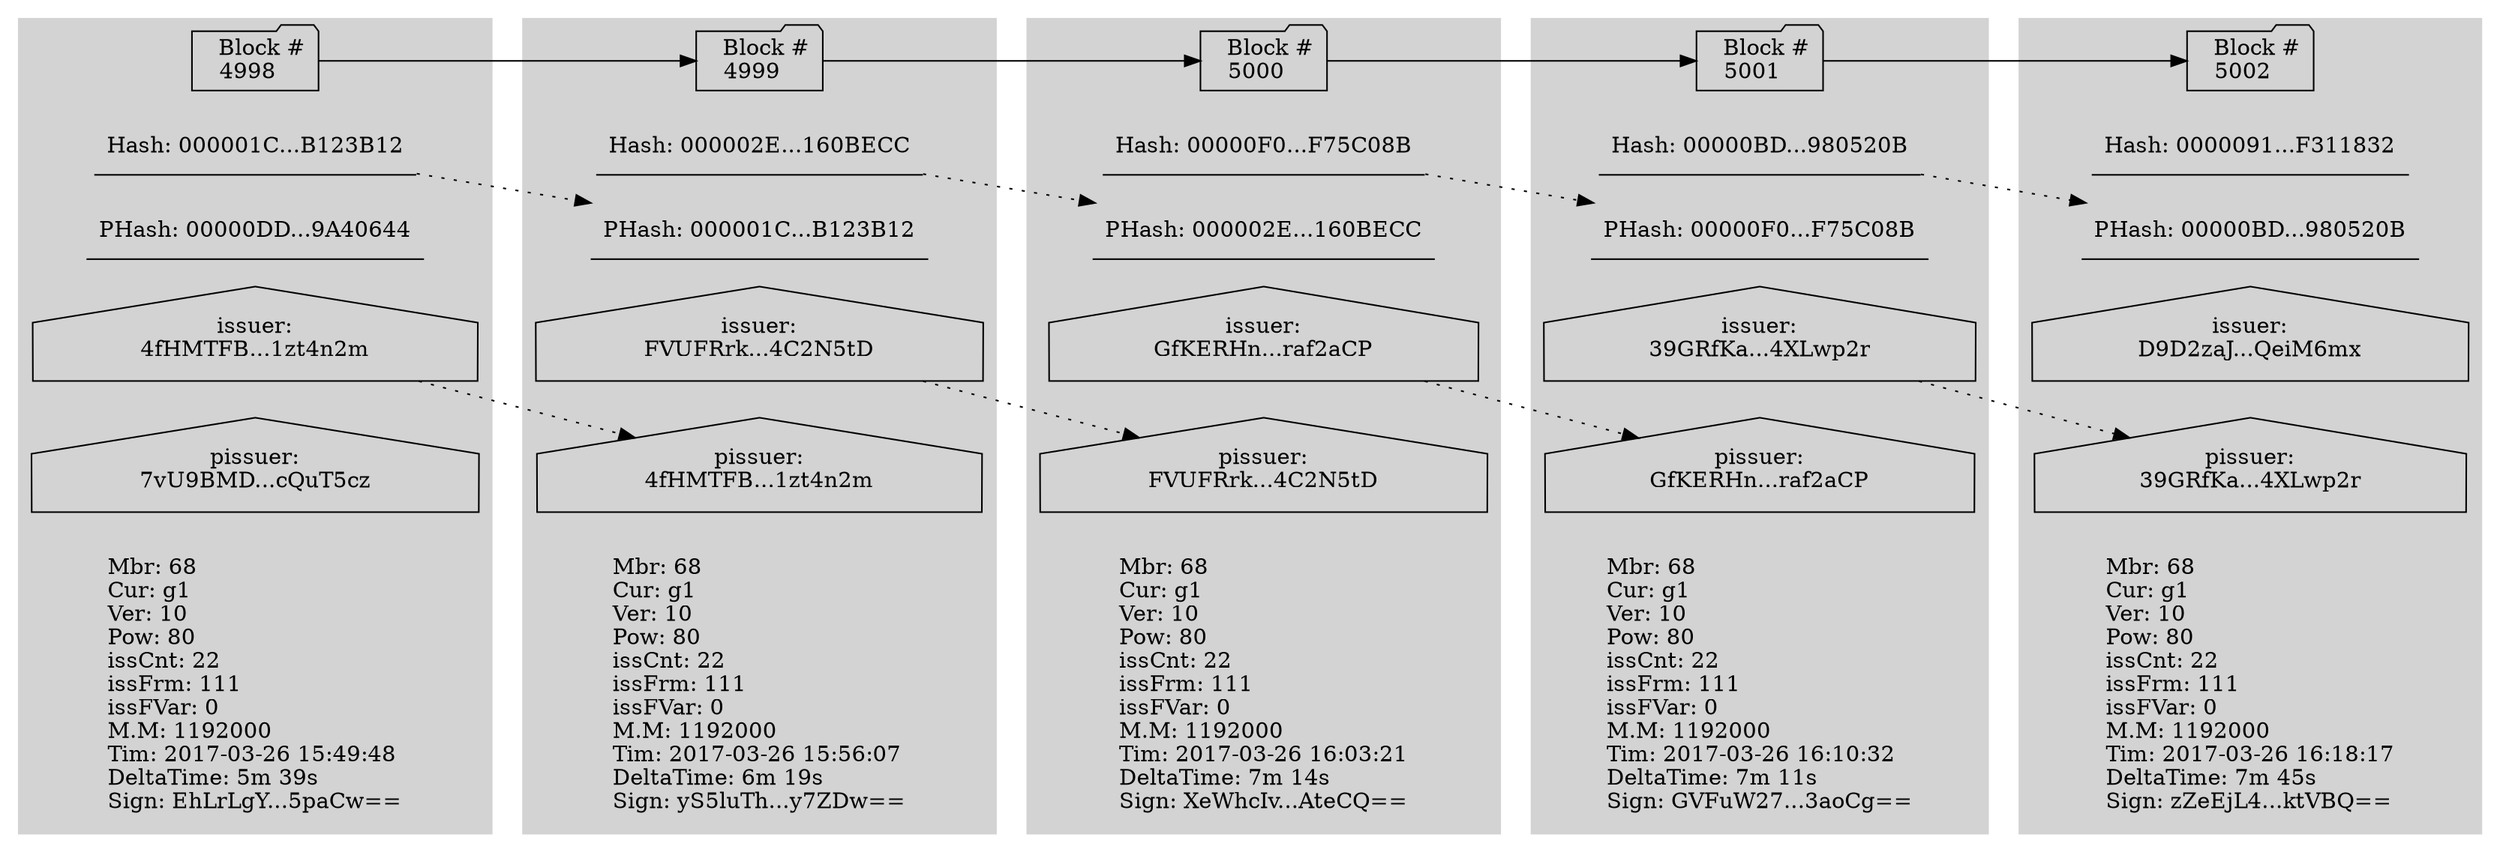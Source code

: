 digraph{
	graph [rankdir=LR ]

	
	subgraph cluster_4998{
		graph [rankdir=TB]
		node [shape=underline]
		style=filled;
		color=lightgrey;
		_4998 [label="  Block #\n4998  ", URL="/graphviz/svg/block/4998", shape=folder];
		_4998hash [label="Hash: 000001C...B123B12"];
		_4998phash [label="PHash: 00000DD...9A40644"];
		_4998issuer [label="issuer:\n4fHMTFB...1zt4n2m", URL="/graphviz/svg/certs/4fHMTFBMo5sTQEc5p1CNWz28S4mnnqdUBmECq1zt4n2m", shape=house];
		_4998pissuer [label="pissuer:\n7vU9BMD...cQuT5cz", shape=house];
		_4998info [labeljust=l, shape=plaintext, label="Mbr: 68\lCur: g1\lVer: 10\lPow: 80\lissCnt: 22\lissFrm: 111\lissFVar: 0\lM.M: 1192000\lTim: 2017-03-26 15:49:48\lDeltaTime: 5m 39s\lSign: EhLrLgY...5paCw==\l"];
	}
	
	subgraph cluster_4999{
		graph [rankdir=TB]
		node [shape=underline]
		style=filled;
		color=lightgrey;
		_4999 [label="  Block #\n4999  ", URL="/graphviz/svg/block/4999", shape=folder];
		_4999hash [label="Hash: 000002E...160BECC"];
		_4999phash [label="PHash: 000001C...B123B12"];
		_4999issuer [label="issuer:\nFVUFRrk...4C2N5tD", URL="/graphviz/svg/certs/FVUFRrk1K5TQGsY7PRLwqHgdHRoHrwb1hcucp4C2N5tD", shape=house];
		_4999pissuer [label="pissuer:\n4fHMTFB...1zt4n2m", shape=house];
		_4999info [labeljust=l, shape=plaintext, label="Mbr: 68\lCur: g1\lVer: 10\lPow: 80\lissCnt: 22\lissFrm: 111\lissFVar: 0\lM.M: 1192000\lTim: 2017-03-26 15:56:07\lDeltaTime: 6m 19s\lSign: yS5luTh...y7ZDw==\l"];
	}
	
	subgraph cluster_5000{
		graph [rankdir=TB]
		node [shape=underline]
		style=filled;
		color=lightgrey;
		_5000 [label="  Block #\n5000  ", URL="/graphviz/svg/block/5000", shape=folder];
		_5000hash [label="Hash: 00000F0...F75C08B"];
		_5000phash [label="PHash: 000002E...160BECC"];
		_5000issuer [label="issuer:\nGfKERHn...raf2aCP", URL="/graphviz/svg/certs/GfKERHnJTYzKhKUma5h1uWhetbA8yHKymhVH2raf2aCP", shape=house];
		_5000pissuer [label="pissuer:\nFVUFRrk...4C2N5tD", shape=house];
		_5000info [labeljust=l, shape=plaintext, label="Mbr: 68\lCur: g1\lVer: 10\lPow: 80\lissCnt: 22\lissFrm: 111\lissFVar: 0\lM.M: 1192000\lTim: 2017-03-26 16:03:21\lDeltaTime: 7m 14s\lSign: XeWhcIv...AteCQ==\l"];
	}
	
	subgraph cluster_5001{
		graph [rankdir=TB]
		node [shape=underline]
		style=filled;
		color=lightgrey;
		_5001 [label="  Block #\n5001  ", URL="/graphviz/svg/block/5001", shape=folder];
		_5001hash [label="Hash: 00000BD...980520B"];
		_5001phash [label="PHash: 00000F0...F75C08B"];
		_5001issuer [label="issuer:\n39GRfKa...4XLwp2r", URL="/graphviz/svg/certs/39GRfKaXUrT6gzNaxipnzbgj9zNBfLaRCfHS54XLwp2r", shape=house];
		_5001pissuer [label="pissuer:\nGfKERHn...raf2aCP", shape=house];
		_5001info [labeljust=l, shape=plaintext, label="Mbr: 68\lCur: g1\lVer: 10\lPow: 80\lissCnt: 22\lissFrm: 111\lissFVar: 0\lM.M: 1192000\lTim: 2017-03-26 16:10:32\lDeltaTime: 7m 11s\lSign: GVFuW27...3aoCg==\l"];
	}
	
	subgraph cluster_5002{
		graph [rankdir=TB]
		node [shape=underline]
		style=filled;
		color=lightgrey;
		_5002 [label="  Block #\n5002  ", URL="/graphviz/svg/block/5002", shape=folder];
		_5002hash [label="Hash: 0000091...F311832"];
		_5002phash [label="PHash: 00000BD...980520B"];
		_5002issuer [label="issuer:\nD9D2zaJ...QeiM6mx", URL="/graphviz/svg/certs/D9D2zaJoWYWveii1JRYLVK3J4Z7ZH3QczoKrnQeiM6mx", shape=house];
		_5002pissuer [label="pissuer:\n39GRfKa...4XLwp2r", shape=house];
		_5002info [labeljust=l, shape=plaintext, label="Mbr: 68\lCur: g1\lVer: 10\lPow: 80\lissCnt: 22\lissFrm: 111\lissFVar: 0\lM.M: 1192000\lTim: 2017-03-26 16:18:17\lDeltaTime: 7m 45s\lSign: zZeEjL4...ktVBQ==\l"];
	}

	_4998hash -> _4999phash [weight=0, style=dotted];
	_4999hash -> _5000phash [weight=0, style=dotted];
	_5000hash -> _5001phash [weight=0, style=dotted];
	_5001hash -> _5002phash [weight=0, style=dotted];
	_4998issuer -> _4999pissuer [weight=0, style=dotted];
	_4999issuer -> _5000pissuer [weight=0, style=dotted];
	_5000issuer -> _5001pissuer [weight=0, style=dotted];
	_5001issuer -> _5002pissuer [weight=0, style=dotted];

	
	subgraph cluster_Blocks {
		color=black; 
		_4998 -> _4999 [weight=10];
		_4999 -> _5000 [weight=10];
		_5000 -> _5001 [weight=10];
		_5001 -> _5002 [weight=10];
	}

	
}
